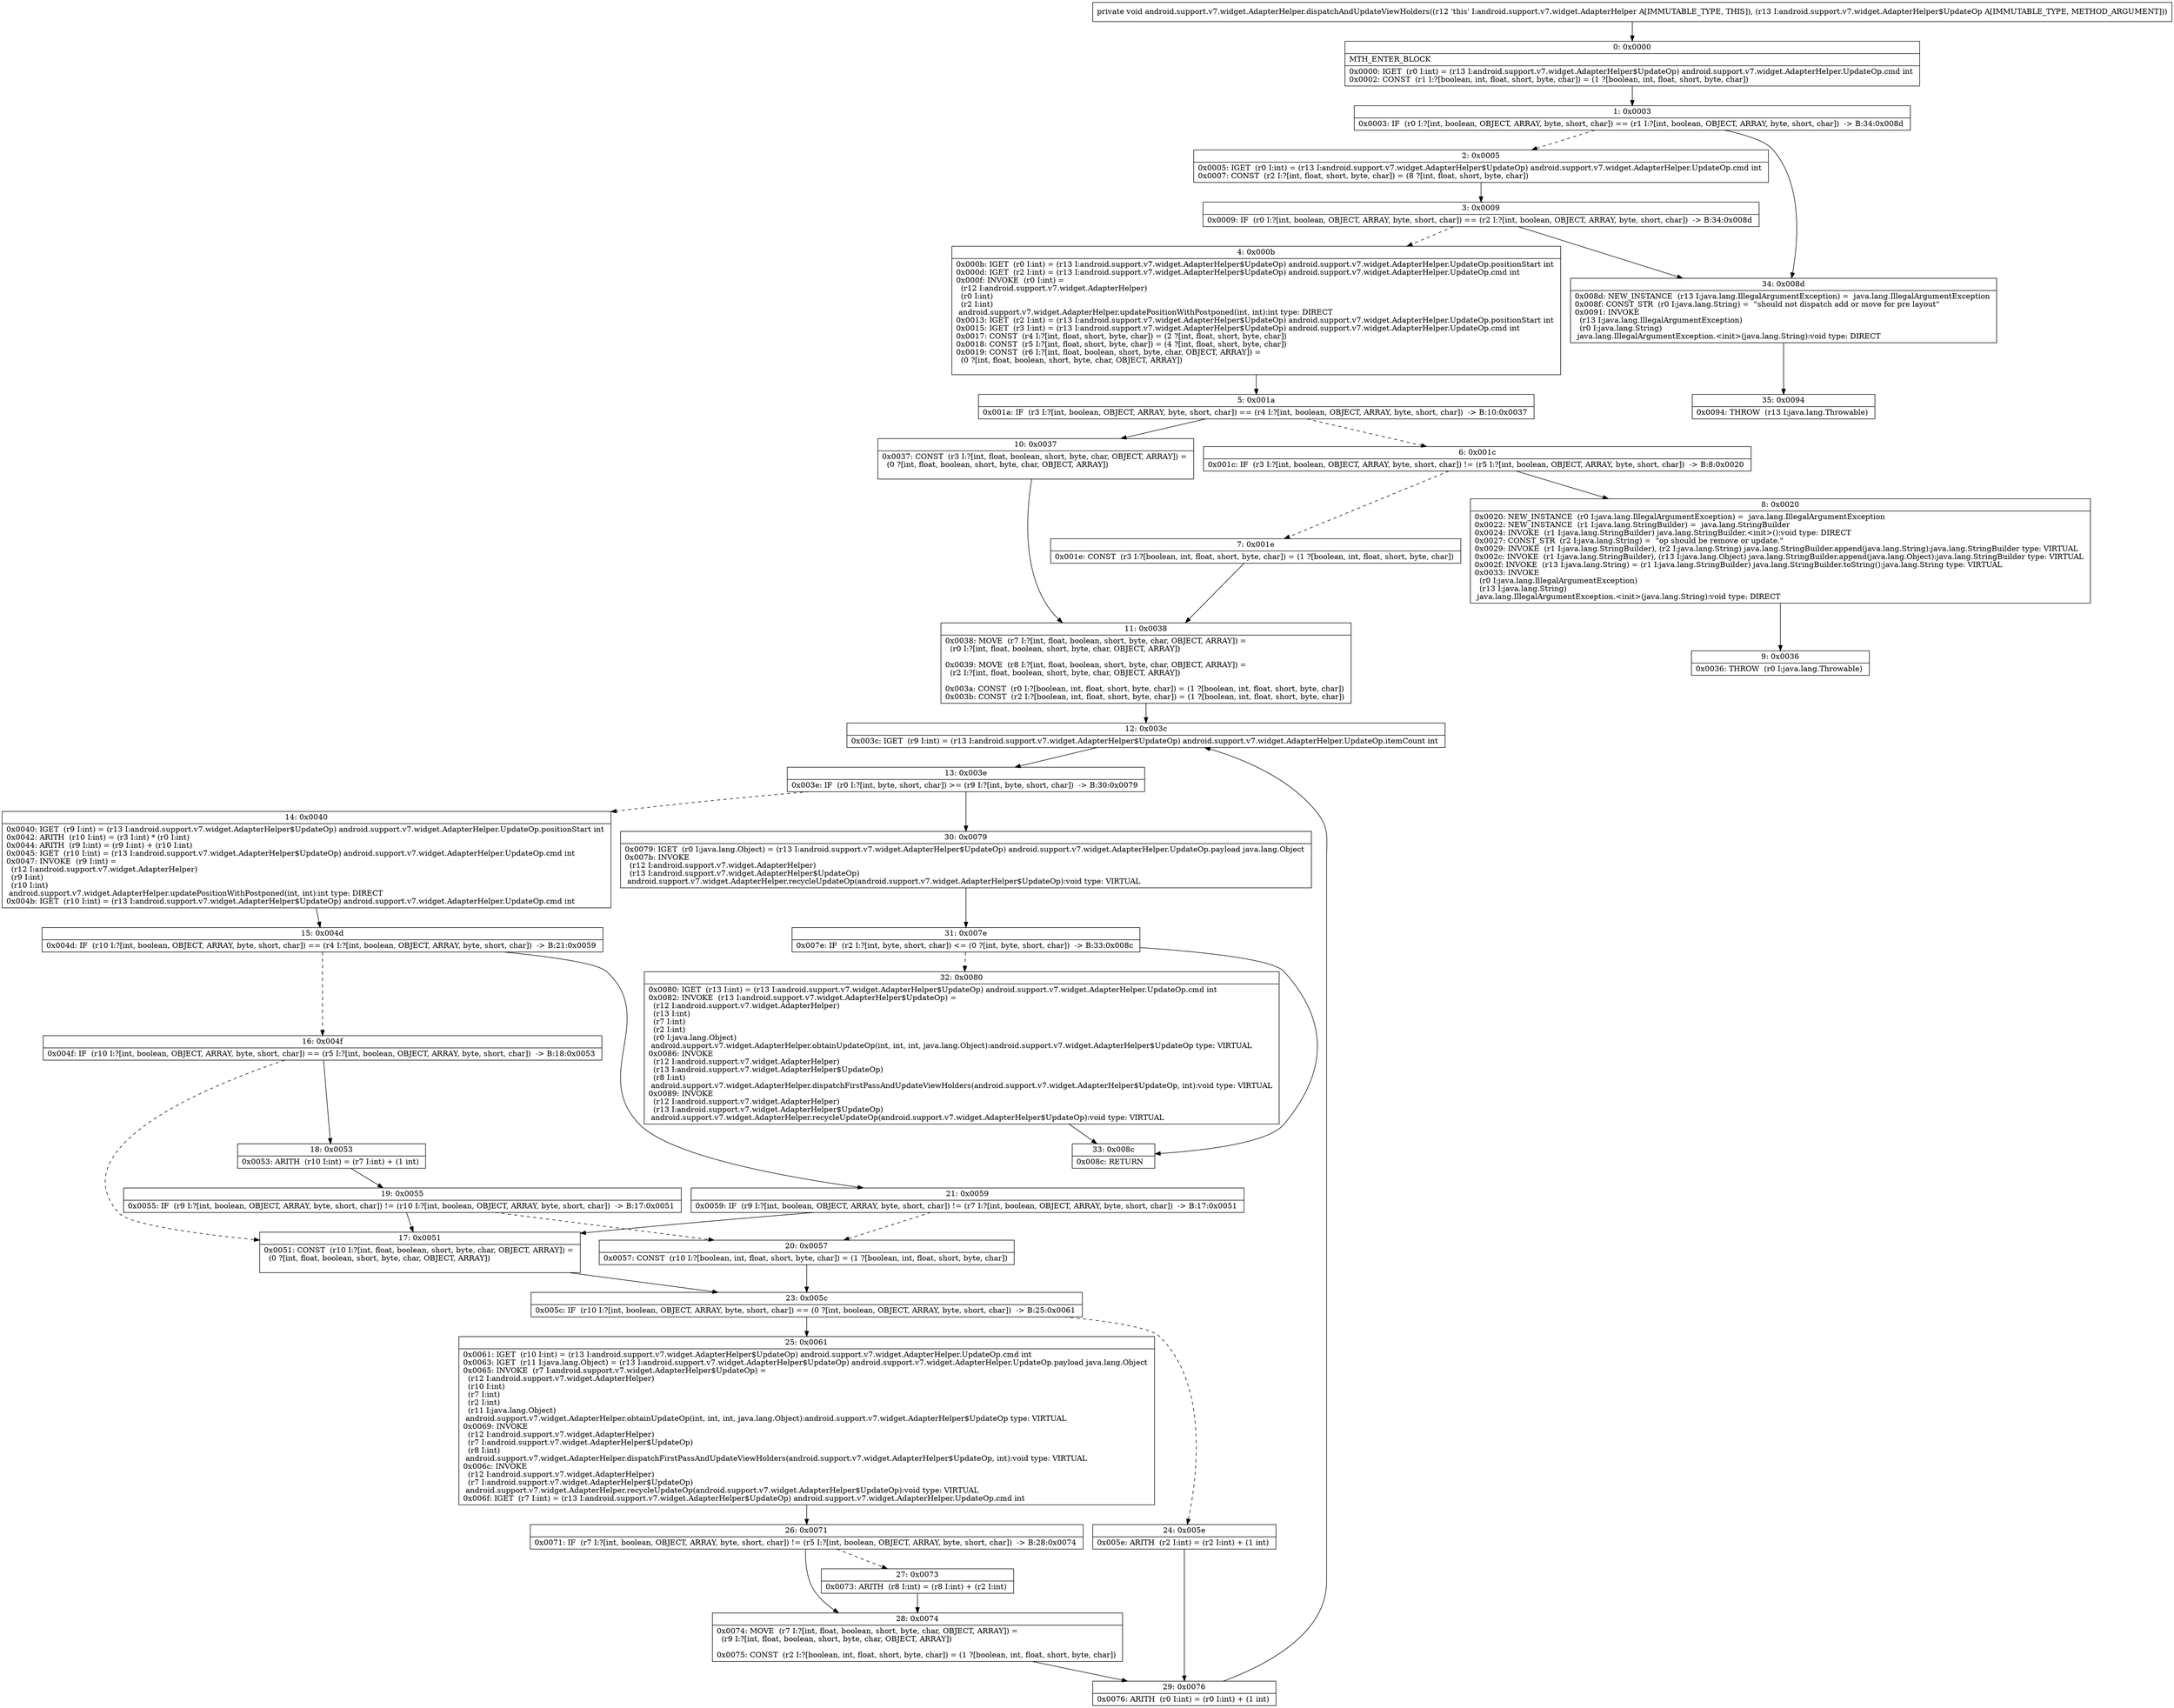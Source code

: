 digraph "CFG forandroid.support.v7.widget.AdapterHelper.dispatchAndUpdateViewHolders(Landroid\/support\/v7\/widget\/AdapterHelper$UpdateOp;)V" {
Node_0 [shape=record,label="{0\:\ 0x0000|MTH_ENTER_BLOCK\l|0x0000: IGET  (r0 I:int) = (r13 I:android.support.v7.widget.AdapterHelper$UpdateOp) android.support.v7.widget.AdapterHelper.UpdateOp.cmd int \l0x0002: CONST  (r1 I:?[boolean, int, float, short, byte, char]) = (1 ?[boolean, int, float, short, byte, char]) \l}"];
Node_1 [shape=record,label="{1\:\ 0x0003|0x0003: IF  (r0 I:?[int, boolean, OBJECT, ARRAY, byte, short, char]) == (r1 I:?[int, boolean, OBJECT, ARRAY, byte, short, char])  \-\> B:34:0x008d \l}"];
Node_2 [shape=record,label="{2\:\ 0x0005|0x0005: IGET  (r0 I:int) = (r13 I:android.support.v7.widget.AdapterHelper$UpdateOp) android.support.v7.widget.AdapterHelper.UpdateOp.cmd int \l0x0007: CONST  (r2 I:?[int, float, short, byte, char]) = (8 ?[int, float, short, byte, char]) \l}"];
Node_3 [shape=record,label="{3\:\ 0x0009|0x0009: IF  (r0 I:?[int, boolean, OBJECT, ARRAY, byte, short, char]) == (r2 I:?[int, boolean, OBJECT, ARRAY, byte, short, char])  \-\> B:34:0x008d \l}"];
Node_4 [shape=record,label="{4\:\ 0x000b|0x000b: IGET  (r0 I:int) = (r13 I:android.support.v7.widget.AdapterHelper$UpdateOp) android.support.v7.widget.AdapterHelper.UpdateOp.positionStart int \l0x000d: IGET  (r2 I:int) = (r13 I:android.support.v7.widget.AdapterHelper$UpdateOp) android.support.v7.widget.AdapterHelper.UpdateOp.cmd int \l0x000f: INVOKE  (r0 I:int) = \l  (r12 I:android.support.v7.widget.AdapterHelper)\l  (r0 I:int)\l  (r2 I:int)\l android.support.v7.widget.AdapterHelper.updatePositionWithPostponed(int, int):int type: DIRECT \l0x0013: IGET  (r2 I:int) = (r13 I:android.support.v7.widget.AdapterHelper$UpdateOp) android.support.v7.widget.AdapterHelper.UpdateOp.positionStart int \l0x0015: IGET  (r3 I:int) = (r13 I:android.support.v7.widget.AdapterHelper$UpdateOp) android.support.v7.widget.AdapterHelper.UpdateOp.cmd int \l0x0017: CONST  (r4 I:?[int, float, short, byte, char]) = (2 ?[int, float, short, byte, char]) \l0x0018: CONST  (r5 I:?[int, float, short, byte, char]) = (4 ?[int, float, short, byte, char]) \l0x0019: CONST  (r6 I:?[int, float, boolean, short, byte, char, OBJECT, ARRAY]) = \l  (0 ?[int, float, boolean, short, byte, char, OBJECT, ARRAY])\l \l}"];
Node_5 [shape=record,label="{5\:\ 0x001a|0x001a: IF  (r3 I:?[int, boolean, OBJECT, ARRAY, byte, short, char]) == (r4 I:?[int, boolean, OBJECT, ARRAY, byte, short, char])  \-\> B:10:0x0037 \l}"];
Node_6 [shape=record,label="{6\:\ 0x001c|0x001c: IF  (r3 I:?[int, boolean, OBJECT, ARRAY, byte, short, char]) != (r5 I:?[int, boolean, OBJECT, ARRAY, byte, short, char])  \-\> B:8:0x0020 \l}"];
Node_7 [shape=record,label="{7\:\ 0x001e|0x001e: CONST  (r3 I:?[boolean, int, float, short, byte, char]) = (1 ?[boolean, int, float, short, byte, char]) \l}"];
Node_8 [shape=record,label="{8\:\ 0x0020|0x0020: NEW_INSTANCE  (r0 I:java.lang.IllegalArgumentException) =  java.lang.IllegalArgumentException \l0x0022: NEW_INSTANCE  (r1 I:java.lang.StringBuilder) =  java.lang.StringBuilder \l0x0024: INVOKE  (r1 I:java.lang.StringBuilder) java.lang.StringBuilder.\<init\>():void type: DIRECT \l0x0027: CONST_STR  (r2 I:java.lang.String) =  \"op should be remove or update.\" \l0x0029: INVOKE  (r1 I:java.lang.StringBuilder), (r2 I:java.lang.String) java.lang.StringBuilder.append(java.lang.String):java.lang.StringBuilder type: VIRTUAL \l0x002c: INVOKE  (r1 I:java.lang.StringBuilder), (r13 I:java.lang.Object) java.lang.StringBuilder.append(java.lang.Object):java.lang.StringBuilder type: VIRTUAL \l0x002f: INVOKE  (r13 I:java.lang.String) = (r1 I:java.lang.StringBuilder) java.lang.StringBuilder.toString():java.lang.String type: VIRTUAL \l0x0033: INVOKE  \l  (r0 I:java.lang.IllegalArgumentException)\l  (r13 I:java.lang.String)\l java.lang.IllegalArgumentException.\<init\>(java.lang.String):void type: DIRECT \l}"];
Node_9 [shape=record,label="{9\:\ 0x0036|0x0036: THROW  (r0 I:java.lang.Throwable) \l}"];
Node_10 [shape=record,label="{10\:\ 0x0037|0x0037: CONST  (r3 I:?[int, float, boolean, short, byte, char, OBJECT, ARRAY]) = \l  (0 ?[int, float, boolean, short, byte, char, OBJECT, ARRAY])\l \l}"];
Node_11 [shape=record,label="{11\:\ 0x0038|0x0038: MOVE  (r7 I:?[int, float, boolean, short, byte, char, OBJECT, ARRAY]) = \l  (r0 I:?[int, float, boolean, short, byte, char, OBJECT, ARRAY])\l \l0x0039: MOVE  (r8 I:?[int, float, boolean, short, byte, char, OBJECT, ARRAY]) = \l  (r2 I:?[int, float, boolean, short, byte, char, OBJECT, ARRAY])\l \l0x003a: CONST  (r0 I:?[boolean, int, float, short, byte, char]) = (1 ?[boolean, int, float, short, byte, char]) \l0x003b: CONST  (r2 I:?[boolean, int, float, short, byte, char]) = (1 ?[boolean, int, float, short, byte, char]) \l}"];
Node_12 [shape=record,label="{12\:\ 0x003c|0x003c: IGET  (r9 I:int) = (r13 I:android.support.v7.widget.AdapterHelper$UpdateOp) android.support.v7.widget.AdapterHelper.UpdateOp.itemCount int \l}"];
Node_13 [shape=record,label="{13\:\ 0x003e|0x003e: IF  (r0 I:?[int, byte, short, char]) \>= (r9 I:?[int, byte, short, char])  \-\> B:30:0x0079 \l}"];
Node_14 [shape=record,label="{14\:\ 0x0040|0x0040: IGET  (r9 I:int) = (r13 I:android.support.v7.widget.AdapterHelper$UpdateOp) android.support.v7.widget.AdapterHelper.UpdateOp.positionStart int \l0x0042: ARITH  (r10 I:int) = (r3 I:int) * (r0 I:int) \l0x0044: ARITH  (r9 I:int) = (r9 I:int) + (r10 I:int) \l0x0045: IGET  (r10 I:int) = (r13 I:android.support.v7.widget.AdapterHelper$UpdateOp) android.support.v7.widget.AdapterHelper.UpdateOp.cmd int \l0x0047: INVOKE  (r9 I:int) = \l  (r12 I:android.support.v7.widget.AdapterHelper)\l  (r9 I:int)\l  (r10 I:int)\l android.support.v7.widget.AdapterHelper.updatePositionWithPostponed(int, int):int type: DIRECT \l0x004b: IGET  (r10 I:int) = (r13 I:android.support.v7.widget.AdapterHelper$UpdateOp) android.support.v7.widget.AdapterHelper.UpdateOp.cmd int \l}"];
Node_15 [shape=record,label="{15\:\ 0x004d|0x004d: IF  (r10 I:?[int, boolean, OBJECT, ARRAY, byte, short, char]) == (r4 I:?[int, boolean, OBJECT, ARRAY, byte, short, char])  \-\> B:21:0x0059 \l}"];
Node_16 [shape=record,label="{16\:\ 0x004f|0x004f: IF  (r10 I:?[int, boolean, OBJECT, ARRAY, byte, short, char]) == (r5 I:?[int, boolean, OBJECT, ARRAY, byte, short, char])  \-\> B:18:0x0053 \l}"];
Node_17 [shape=record,label="{17\:\ 0x0051|0x0051: CONST  (r10 I:?[int, float, boolean, short, byte, char, OBJECT, ARRAY]) = \l  (0 ?[int, float, boolean, short, byte, char, OBJECT, ARRAY])\l \l}"];
Node_18 [shape=record,label="{18\:\ 0x0053|0x0053: ARITH  (r10 I:int) = (r7 I:int) + (1 int) \l}"];
Node_19 [shape=record,label="{19\:\ 0x0055|0x0055: IF  (r9 I:?[int, boolean, OBJECT, ARRAY, byte, short, char]) != (r10 I:?[int, boolean, OBJECT, ARRAY, byte, short, char])  \-\> B:17:0x0051 \l}"];
Node_20 [shape=record,label="{20\:\ 0x0057|0x0057: CONST  (r10 I:?[boolean, int, float, short, byte, char]) = (1 ?[boolean, int, float, short, byte, char]) \l}"];
Node_21 [shape=record,label="{21\:\ 0x0059|0x0059: IF  (r9 I:?[int, boolean, OBJECT, ARRAY, byte, short, char]) != (r7 I:?[int, boolean, OBJECT, ARRAY, byte, short, char])  \-\> B:17:0x0051 \l}"];
Node_23 [shape=record,label="{23\:\ 0x005c|0x005c: IF  (r10 I:?[int, boolean, OBJECT, ARRAY, byte, short, char]) == (0 ?[int, boolean, OBJECT, ARRAY, byte, short, char])  \-\> B:25:0x0061 \l}"];
Node_24 [shape=record,label="{24\:\ 0x005e|0x005e: ARITH  (r2 I:int) = (r2 I:int) + (1 int) \l}"];
Node_25 [shape=record,label="{25\:\ 0x0061|0x0061: IGET  (r10 I:int) = (r13 I:android.support.v7.widget.AdapterHelper$UpdateOp) android.support.v7.widget.AdapterHelper.UpdateOp.cmd int \l0x0063: IGET  (r11 I:java.lang.Object) = (r13 I:android.support.v7.widget.AdapterHelper$UpdateOp) android.support.v7.widget.AdapterHelper.UpdateOp.payload java.lang.Object \l0x0065: INVOKE  (r7 I:android.support.v7.widget.AdapterHelper$UpdateOp) = \l  (r12 I:android.support.v7.widget.AdapterHelper)\l  (r10 I:int)\l  (r7 I:int)\l  (r2 I:int)\l  (r11 I:java.lang.Object)\l android.support.v7.widget.AdapterHelper.obtainUpdateOp(int, int, int, java.lang.Object):android.support.v7.widget.AdapterHelper$UpdateOp type: VIRTUAL \l0x0069: INVOKE  \l  (r12 I:android.support.v7.widget.AdapterHelper)\l  (r7 I:android.support.v7.widget.AdapterHelper$UpdateOp)\l  (r8 I:int)\l android.support.v7.widget.AdapterHelper.dispatchFirstPassAndUpdateViewHolders(android.support.v7.widget.AdapterHelper$UpdateOp, int):void type: VIRTUAL \l0x006c: INVOKE  \l  (r12 I:android.support.v7.widget.AdapterHelper)\l  (r7 I:android.support.v7.widget.AdapterHelper$UpdateOp)\l android.support.v7.widget.AdapterHelper.recycleUpdateOp(android.support.v7.widget.AdapterHelper$UpdateOp):void type: VIRTUAL \l0x006f: IGET  (r7 I:int) = (r13 I:android.support.v7.widget.AdapterHelper$UpdateOp) android.support.v7.widget.AdapterHelper.UpdateOp.cmd int \l}"];
Node_26 [shape=record,label="{26\:\ 0x0071|0x0071: IF  (r7 I:?[int, boolean, OBJECT, ARRAY, byte, short, char]) != (r5 I:?[int, boolean, OBJECT, ARRAY, byte, short, char])  \-\> B:28:0x0074 \l}"];
Node_27 [shape=record,label="{27\:\ 0x0073|0x0073: ARITH  (r8 I:int) = (r8 I:int) + (r2 I:int) \l}"];
Node_28 [shape=record,label="{28\:\ 0x0074|0x0074: MOVE  (r7 I:?[int, float, boolean, short, byte, char, OBJECT, ARRAY]) = \l  (r9 I:?[int, float, boolean, short, byte, char, OBJECT, ARRAY])\l \l0x0075: CONST  (r2 I:?[boolean, int, float, short, byte, char]) = (1 ?[boolean, int, float, short, byte, char]) \l}"];
Node_29 [shape=record,label="{29\:\ 0x0076|0x0076: ARITH  (r0 I:int) = (r0 I:int) + (1 int) \l}"];
Node_30 [shape=record,label="{30\:\ 0x0079|0x0079: IGET  (r0 I:java.lang.Object) = (r13 I:android.support.v7.widget.AdapterHelper$UpdateOp) android.support.v7.widget.AdapterHelper.UpdateOp.payload java.lang.Object \l0x007b: INVOKE  \l  (r12 I:android.support.v7.widget.AdapterHelper)\l  (r13 I:android.support.v7.widget.AdapterHelper$UpdateOp)\l android.support.v7.widget.AdapterHelper.recycleUpdateOp(android.support.v7.widget.AdapterHelper$UpdateOp):void type: VIRTUAL \l}"];
Node_31 [shape=record,label="{31\:\ 0x007e|0x007e: IF  (r2 I:?[int, byte, short, char]) \<= (0 ?[int, byte, short, char])  \-\> B:33:0x008c \l}"];
Node_32 [shape=record,label="{32\:\ 0x0080|0x0080: IGET  (r13 I:int) = (r13 I:android.support.v7.widget.AdapterHelper$UpdateOp) android.support.v7.widget.AdapterHelper.UpdateOp.cmd int \l0x0082: INVOKE  (r13 I:android.support.v7.widget.AdapterHelper$UpdateOp) = \l  (r12 I:android.support.v7.widget.AdapterHelper)\l  (r13 I:int)\l  (r7 I:int)\l  (r2 I:int)\l  (r0 I:java.lang.Object)\l android.support.v7.widget.AdapterHelper.obtainUpdateOp(int, int, int, java.lang.Object):android.support.v7.widget.AdapterHelper$UpdateOp type: VIRTUAL \l0x0086: INVOKE  \l  (r12 I:android.support.v7.widget.AdapterHelper)\l  (r13 I:android.support.v7.widget.AdapterHelper$UpdateOp)\l  (r8 I:int)\l android.support.v7.widget.AdapterHelper.dispatchFirstPassAndUpdateViewHolders(android.support.v7.widget.AdapterHelper$UpdateOp, int):void type: VIRTUAL \l0x0089: INVOKE  \l  (r12 I:android.support.v7.widget.AdapterHelper)\l  (r13 I:android.support.v7.widget.AdapterHelper$UpdateOp)\l android.support.v7.widget.AdapterHelper.recycleUpdateOp(android.support.v7.widget.AdapterHelper$UpdateOp):void type: VIRTUAL \l}"];
Node_33 [shape=record,label="{33\:\ 0x008c|0x008c: RETURN   \l}"];
Node_34 [shape=record,label="{34\:\ 0x008d|0x008d: NEW_INSTANCE  (r13 I:java.lang.IllegalArgumentException) =  java.lang.IllegalArgumentException \l0x008f: CONST_STR  (r0 I:java.lang.String) =  \"should not dispatch add or move for pre layout\" \l0x0091: INVOKE  \l  (r13 I:java.lang.IllegalArgumentException)\l  (r0 I:java.lang.String)\l java.lang.IllegalArgumentException.\<init\>(java.lang.String):void type: DIRECT \l}"];
Node_35 [shape=record,label="{35\:\ 0x0094|0x0094: THROW  (r13 I:java.lang.Throwable) \l}"];
MethodNode[shape=record,label="{private void android.support.v7.widget.AdapterHelper.dispatchAndUpdateViewHolders((r12 'this' I:android.support.v7.widget.AdapterHelper A[IMMUTABLE_TYPE, THIS]), (r13 I:android.support.v7.widget.AdapterHelper$UpdateOp A[IMMUTABLE_TYPE, METHOD_ARGUMENT])) }"];
MethodNode -> Node_0;
Node_0 -> Node_1;
Node_1 -> Node_2[style=dashed];
Node_1 -> Node_34;
Node_2 -> Node_3;
Node_3 -> Node_4[style=dashed];
Node_3 -> Node_34;
Node_4 -> Node_5;
Node_5 -> Node_6[style=dashed];
Node_5 -> Node_10;
Node_6 -> Node_7[style=dashed];
Node_6 -> Node_8;
Node_7 -> Node_11;
Node_8 -> Node_9;
Node_10 -> Node_11;
Node_11 -> Node_12;
Node_12 -> Node_13;
Node_13 -> Node_14[style=dashed];
Node_13 -> Node_30;
Node_14 -> Node_15;
Node_15 -> Node_16[style=dashed];
Node_15 -> Node_21;
Node_16 -> Node_17[style=dashed];
Node_16 -> Node_18;
Node_17 -> Node_23;
Node_18 -> Node_19;
Node_19 -> Node_17;
Node_19 -> Node_20[style=dashed];
Node_20 -> Node_23;
Node_21 -> Node_17;
Node_21 -> Node_20[style=dashed];
Node_23 -> Node_24[style=dashed];
Node_23 -> Node_25;
Node_24 -> Node_29;
Node_25 -> Node_26;
Node_26 -> Node_27[style=dashed];
Node_26 -> Node_28;
Node_27 -> Node_28;
Node_28 -> Node_29;
Node_29 -> Node_12;
Node_30 -> Node_31;
Node_31 -> Node_32[style=dashed];
Node_31 -> Node_33;
Node_32 -> Node_33;
Node_34 -> Node_35;
}


